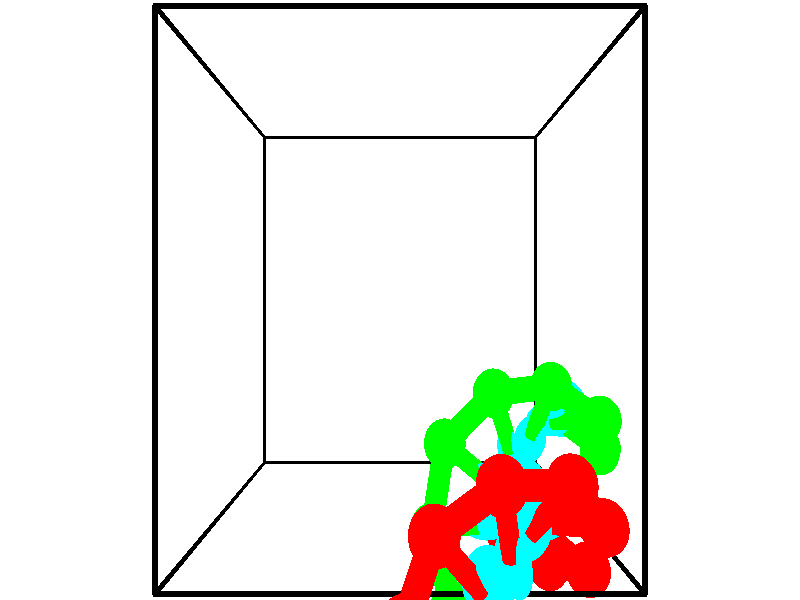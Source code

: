 // switches for output
#declare DRAW_BASES = 1; // possible values are 0, 1; only relevant for DNA ribbons
#declare DRAW_BASES_TYPE = 3; // possible values are 1, 2, 3; only relevant for DNA ribbons
#declare DRAW_FOG = 0; // set to 1 to enable fog

#include "colors.inc"

#include "transforms.inc"
background { rgb <1, 1, 1>}

#default {
   normal{
       ripples 0.25
       frequency 0.20
       turbulence 0.2
       lambda 5
   }
	finish {
		phong 0.1
		phong_size 40.
	}
}

// original window dimensions: 1024x640


// camera settings

camera {
	sky <-0, 1, 0>
	up <-0, 1, 0>
	right 1.6 * <1, 0, 0>
	location <2.5, 2.5, 11.1562>
	look_at <2.5, 2.5, 2.5>
	direction <0, 0, -8.6562>
	angle 67.0682
}


# declare cpy_camera_pos = <2.5, 2.5, 11.1562>;
# if (DRAW_FOG = 1)
fog {
	fog_type 2
	up vnormalize(cpy_camera_pos)
	color rgbt<1,1,1,0.3>
	distance 1e-5
	fog_alt 3e-3
	fog_offset 4
}
# end


// LIGHTS

# declare lum = 6;
global_settings {
	ambient_light rgb lum * <0.05, 0.05, 0.05>
	max_trace_level 15
}# declare cpy_direct_light_amount = 0.25;
light_source
{	1000 * <-1, -1, 1>,
	rgb lum * cpy_direct_light_amount
	parallel
}

light_source
{	1000 * <1, 1, -1>,
	rgb lum * cpy_direct_light_amount
	parallel
}

// strand 0

// nucleotide -1

// particle -1
sphere {
	<2.534181, 0.031410, 5.736599> 0.250000
	pigment { color rgbt <1,0,0,0> }
	no_shadow
}
cylinder {
	<2.912214, 0.057587, 5.864683>,  <3.139035, 0.073293, 5.941533>, 0.100000
	pigment { color rgbt <1,0,0,0> }
	no_shadow
}
cylinder {
	<2.912214, 0.057587, 5.864683>,  <2.534181, 0.031410, 5.736599>, 0.100000
	pigment { color rgbt <1,0,0,0> }
	no_shadow
}

// particle -1
sphere {
	<2.912214, 0.057587, 5.864683> 0.100000
	pigment { color rgbt <1,0,0,0> }
	no_shadow
}
sphere {
	0, 1
	scale<0.080000,0.200000,0.300000>
	matrix <0.319115, 0.026817, -0.947336,
		-0.070583, 0.997496, 0.004461,
		0.945084, 0.065442, 0.320209,
		3.195740, 0.077219, 5.960746>
	pigment { color rgbt <0,1,1,0> }
	no_shadow
}
cylinder {
	<2.824769, 0.628371, 5.419531>,  <2.534181, 0.031410, 5.736599>, 0.130000
	pigment { color rgbt <1,0,0,0> }
	no_shadow
}

// nucleotide -1

// particle -1
sphere {
	<2.824769, 0.628371, 5.419531> 0.250000
	pigment { color rgbt <1,0,0,0> }
	no_shadow
}
cylinder {
	<3.119490, 0.362011, 5.466349>,  <3.296322, 0.202195, 5.494439>, 0.100000
	pigment { color rgbt <1,0,0,0> }
	no_shadow
}
cylinder {
	<3.119490, 0.362011, 5.466349>,  <2.824769, 0.628371, 5.419531>, 0.100000
	pigment { color rgbt <1,0,0,0> }
	no_shadow
}

// particle -1
sphere {
	<3.119490, 0.362011, 5.466349> 0.100000
	pigment { color rgbt <1,0,0,0> }
	no_shadow
}
sphere {
	0, 1
	scale<0.080000,0.200000,0.300000>
	matrix <0.279810, 0.142733, -0.949386,
		0.615490, 0.732260, 0.291492,
		0.736803, -0.665900, 0.117043,
		3.340531, 0.162241, 5.501462>
	pigment { color rgbt <0,1,1,0> }
	no_shadow
}
cylinder {
	<3.482262, 1.005963, 5.331454>,  <2.824769, 0.628371, 5.419531>, 0.130000
	pigment { color rgbt <1,0,0,0> }
	no_shadow
}

// nucleotide -1

// particle -1
sphere {
	<3.482262, 1.005963, 5.331454> 0.250000
	pigment { color rgbt <1,0,0,0> }
	no_shadow
}
cylinder {
	<3.555819, 0.617016, 5.273928>,  <3.599952, 0.383647, 5.239412>, 0.100000
	pigment { color rgbt <1,0,0,0> }
	no_shadow
}
cylinder {
	<3.555819, 0.617016, 5.273928>,  <3.482262, 1.005963, 5.331454>, 0.100000
	pigment { color rgbt <1,0,0,0> }
	no_shadow
}

// particle -1
sphere {
	<3.555819, 0.617016, 5.273928> 0.100000
	pigment { color rgbt <1,0,0,0> }
	no_shadow
}
sphere {
	0, 1
	scale<0.080000,0.200000,0.300000>
	matrix <0.546882, 0.222784, -0.807024,
		0.816765, 0.069754, 0.572739,
		0.183891, -0.972369, -0.143815,
		3.610986, 0.325305, 5.230783>
	pigment { color rgbt <0,1,1,0> }
	no_shadow
}
cylinder {
	<4.184925, 0.990341, 5.235382>,  <3.482262, 1.005963, 5.331454>, 0.130000
	pigment { color rgbt <1,0,0,0> }
	no_shadow
}

// nucleotide -1

// particle -1
sphere {
	<4.184925, 0.990341, 5.235382> 0.250000
	pigment { color rgbt <1,0,0,0> }
	no_shadow
}
cylinder {
	<3.970959, 0.692234, 5.076162>,  <3.842579, 0.513370, 4.980630>, 0.100000
	pigment { color rgbt <1,0,0,0> }
	no_shadow
}
cylinder {
	<3.970959, 0.692234, 5.076162>,  <4.184925, 0.990341, 5.235382>, 0.100000
	pigment { color rgbt <1,0,0,0> }
	no_shadow
}

// particle -1
sphere {
	<3.970959, 0.692234, 5.076162> 0.100000
	pigment { color rgbt <1,0,0,0> }
	no_shadow
}
sphere {
	0, 1
	scale<0.080000,0.200000,0.300000>
	matrix <0.323723, 0.254384, -0.911314,
		0.780429, -0.616334, 0.105186,
		-0.534915, -0.745266, -0.398050,
		3.810484, 0.468654, 4.956748>
	pigment { color rgbt <0,1,1,0> }
	no_shadow
}
cylinder {
	<4.656086, 0.498437, 4.786583>,  <4.184925, 0.990341, 5.235382>, 0.130000
	pigment { color rgbt <1,0,0,0> }
	no_shadow
}

// nucleotide -1

// particle -1
sphere {
	<4.656086, 0.498437, 4.786583> 0.250000
	pigment { color rgbt <1,0,0,0> }
	no_shadow
}
cylinder {
	<4.273352, 0.490108, 4.670630>,  <4.043711, 0.485111, 4.601058>, 0.100000
	pigment { color rgbt <1,0,0,0> }
	no_shadow
}
cylinder {
	<4.273352, 0.490108, 4.670630>,  <4.656086, 0.498437, 4.786583>, 0.100000
	pigment { color rgbt <1,0,0,0> }
	no_shadow
}

// particle -1
sphere {
	<4.273352, 0.490108, 4.670630> 0.100000
	pigment { color rgbt <1,0,0,0> }
	no_shadow
}
sphere {
	0, 1
	scale<0.080000,0.200000,0.300000>
	matrix <0.268256, 0.320503, -0.908469,
		0.111823, -0.947019, -0.301083,
		-0.956835, -0.020820, -0.289883,
		3.986301, 0.483862, 4.583664>
	pigment { color rgbt <0,1,1,0> }
	no_shadow
}
cylinder {
	<4.638423, -0.057771, 4.282027>,  <4.656086, 0.498437, 4.786583>, 0.130000
	pigment { color rgbt <1,0,0,0> }
	no_shadow
}

// nucleotide -1

// particle -1
sphere {
	<4.638423, -0.057771, 4.282027> 0.250000
	pigment { color rgbt <1,0,0,0> }
	no_shadow
}
cylinder {
	<4.320528, 0.173893, 4.209402>,  <4.129791, 0.312891, 4.165827>, 0.100000
	pigment { color rgbt <1,0,0,0> }
	no_shadow
}
cylinder {
	<4.320528, 0.173893, 4.209402>,  <4.638423, -0.057771, 4.282027>, 0.100000
	pigment { color rgbt <1,0,0,0> }
	no_shadow
}

// particle -1
sphere {
	<4.320528, 0.173893, 4.209402> 0.100000
	pigment { color rgbt <1,0,0,0> }
	no_shadow
}
sphere {
	0, 1
	scale<0.080000,0.200000,0.300000>
	matrix <0.414085, 0.298660, -0.859846,
		-0.443763, -0.758535, -0.477178,
		-0.794737, 0.579161, -0.181563,
		4.082107, 0.347641, 4.154933>
	pigment { color rgbt <0,1,1,0> }
	no_shadow
}
cylinder {
	<4.356922, -0.268869, 3.601673>,  <4.638423, -0.057771, 4.282027>, 0.130000
	pigment { color rgbt <1,0,0,0> }
	no_shadow
}

// nucleotide -1

// particle -1
sphere {
	<4.356922, -0.268869, 3.601673> 0.250000
	pigment { color rgbt <1,0,0,0> }
	no_shadow
}
cylinder {
	<4.239014, 0.106941, 3.671417>,  <4.168269, 0.332427, 3.713264>, 0.100000
	pigment { color rgbt <1,0,0,0> }
	no_shadow
}
cylinder {
	<4.239014, 0.106941, 3.671417>,  <4.356922, -0.268869, 3.601673>, 0.100000
	pigment { color rgbt <1,0,0,0> }
	no_shadow
}

// particle -1
sphere {
	<4.239014, 0.106941, 3.671417> 0.100000
	pigment { color rgbt <1,0,0,0> }
	no_shadow
}
sphere {
	0, 1
	scale<0.080000,0.200000,0.300000>
	matrix <0.204462, 0.240254, -0.948933,
		-0.933437, -0.244068, -0.262917,
		-0.294771, 0.939526, 0.174360,
		4.150582, 0.388799, 3.723725>
	pigment { color rgbt <0,1,1,0> }
	no_shadow
}
cylinder {
	<3.901992, -0.089739, 3.026452>,  <4.356922, -0.268869, 3.601673>, 0.130000
	pigment { color rgbt <1,0,0,0> }
	no_shadow
}

// nucleotide -1

// particle -1
sphere {
	<3.901992, -0.089739, 3.026452> 0.250000
	pigment { color rgbt <1,0,0,0> }
	no_shadow
}
cylinder {
	<4.040642, 0.249287, 3.187193>,  <4.123832, 0.452702, 3.283638>, 0.100000
	pigment { color rgbt <1,0,0,0> }
	no_shadow
}
cylinder {
	<4.040642, 0.249287, 3.187193>,  <3.901992, -0.089739, 3.026452>, 0.100000
	pigment { color rgbt <1,0,0,0> }
	no_shadow
}

// particle -1
sphere {
	<4.040642, 0.249287, 3.187193> 0.100000
	pigment { color rgbt <1,0,0,0> }
	no_shadow
}
sphere {
	0, 1
	scale<0.080000,0.200000,0.300000>
	matrix <0.249789, 0.329537, -0.910500,
		-0.904133, 0.415980, -0.097487,
		0.346624, 0.847565, 0.401852,
		4.144629, 0.503556, 3.307749>
	pigment { color rgbt <0,1,1,0> }
	no_shadow
}
// strand 1

// nucleotide -1

// particle -1
sphere {
	<5.392516, 0.741778, 2.521075> 0.250000
	pigment { color rgbt <0,1,0,0> }
	no_shadow
}
cylinder {
	<5.146923, 1.057365, 2.511653>,  <4.999568, 1.246718, 2.506000>, 0.100000
	pigment { color rgbt <0,1,0,0> }
	no_shadow
}
cylinder {
	<5.146923, 1.057365, 2.511653>,  <5.392516, 0.741778, 2.521075>, 0.100000
	pigment { color rgbt <0,1,0,0> }
	no_shadow
}

// particle -1
sphere {
	<5.146923, 1.057365, 2.511653> 0.100000
	pigment { color rgbt <0,1,0,0> }
	no_shadow
}
sphere {
	0, 1
	scale<0.080000,0.200000,0.300000>
	matrix <-0.439029, -0.316551, 0.840862,
		0.655958, 0.526615, 0.540736,
		-0.613981, 0.788969, -0.023555,
		4.962729, 1.294056, 2.504586>
	pigment { color rgbt <0,1,1,0> }
	no_shadow
}
cylinder {
	<5.149203, 0.820677, 3.148314>,  <5.392516, 0.741778, 2.521075>, 0.130000
	pigment { color rgbt <0,1,0,0> }
	no_shadow
}

// nucleotide -1

// particle -1
sphere {
	<5.149203, 0.820677, 3.148314> 0.250000
	pigment { color rgbt <0,1,0,0> }
	no_shadow
}
cylinder {
	<4.848209, 1.009659, 2.964768>,  <4.667613, 1.123048, 2.854641>, 0.100000
	pigment { color rgbt <0,1,0,0> }
	no_shadow
}
cylinder {
	<4.848209, 1.009659, 2.964768>,  <5.149203, 0.820677, 3.148314>, 0.100000
	pigment { color rgbt <0,1,0,0> }
	no_shadow
}

// particle -1
sphere {
	<4.848209, 1.009659, 2.964768> 0.100000
	pigment { color rgbt <0,1,0,0> }
	no_shadow
}
sphere {
	0, 1
	scale<0.080000,0.200000,0.300000>
	matrix <-0.595297, -0.189839, 0.780758,
		0.281762, 0.860668, 0.424101,
		-0.752484, 0.472453, -0.458864,
		4.622464, 1.151395, 2.827109>
	pigment { color rgbt <0,1,1,0> }
	no_shadow
}
cylinder {
	<4.990339, 1.257465, 3.652391>,  <5.149203, 0.820677, 3.148314>, 0.130000
	pigment { color rgbt <0,1,0,0> }
	no_shadow
}

// nucleotide -1

// particle -1
sphere {
	<4.990339, 1.257465, 3.652391> 0.250000
	pigment { color rgbt <0,1,0,0> }
	no_shadow
}
cylinder {
	<4.680630, 1.211594, 3.403441>,  <4.494804, 1.184071, 3.254072>, 0.100000
	pigment { color rgbt <0,1,0,0> }
	no_shadow
}
cylinder {
	<4.680630, 1.211594, 3.403441>,  <4.990339, 1.257465, 3.652391>, 0.100000
	pigment { color rgbt <0,1,0,0> }
	no_shadow
}

// particle -1
sphere {
	<4.680630, 1.211594, 3.403441> 0.100000
	pigment { color rgbt <0,1,0,0> }
	no_shadow
}
sphere {
	0, 1
	scale<0.080000,0.200000,0.300000>
	matrix <-0.508792, -0.472026, 0.719946,
		-0.376338, 0.874094, 0.307131,
		-0.774274, -0.114677, -0.622373,
		4.448348, 1.177190, 3.216729>
	pigment { color rgbt <0,1,1,0> }
	no_shadow
}
cylinder {
	<4.348545, 1.618227, 3.769752>,  <4.990339, 1.257465, 3.652391>, 0.130000
	pigment { color rgbt <0,1,0,0> }
	no_shadow
}

// nucleotide -1

// particle -1
sphere {
	<4.348545, 1.618227, 3.769752> 0.250000
	pigment { color rgbt <0,1,0,0> }
	no_shadow
}
cylinder {
	<4.233482, 1.273354, 3.602949>,  <4.164445, 1.066430, 3.502868>, 0.100000
	pigment { color rgbt <0,1,0,0> }
	no_shadow
}
cylinder {
	<4.233482, 1.273354, 3.602949>,  <4.348545, 1.618227, 3.769752>, 0.100000
	pigment { color rgbt <0,1,0,0> }
	no_shadow
}

// particle -1
sphere {
	<4.233482, 1.273354, 3.602949> 0.100000
	pigment { color rgbt <0,1,0,0> }
	no_shadow
}
sphere {
	0, 1
	scale<0.080000,0.200000,0.300000>
	matrix <-0.528872, -0.220003, 0.819691,
		-0.798467, 0.456332, -0.392699,
		-0.287656, -0.862183, -0.417006,
		4.147186, 1.014699, 3.477847>
	pigment { color rgbt <0,1,1,0> }
	no_shadow
}
cylinder {
	<3.637218, 1.554133, 3.807976>,  <4.348545, 1.618227, 3.769752>, 0.130000
	pigment { color rgbt <0,1,0,0> }
	no_shadow
}

// nucleotide -1

// particle -1
sphere {
	<3.637218, 1.554133, 3.807976> 0.250000
	pigment { color rgbt <0,1,0,0> }
	no_shadow
}
cylinder {
	<3.779095, 1.180901, 3.784139>,  <3.864221, 0.956961, 3.769836>, 0.100000
	pigment { color rgbt <0,1,0,0> }
	no_shadow
}
cylinder {
	<3.779095, 1.180901, 3.784139>,  <3.637218, 1.554133, 3.807976>, 0.100000
	pigment { color rgbt <0,1,0,0> }
	no_shadow
}

// particle -1
sphere {
	<3.779095, 1.180901, 3.784139> 0.100000
	pigment { color rgbt <0,1,0,0> }
	no_shadow
}
sphere {
	0, 1
	scale<0.080000,0.200000,0.300000>
	matrix <-0.633298, -0.286647, 0.718866,
		-0.687842, -0.217237, -0.692590,
		0.354693, -0.933082, -0.059593,
		3.885503, 0.900976, 3.766261>
	pigment { color rgbt <0,1,1,0> }
	no_shadow
}
cylinder {
	<3.039811, 1.056503, 3.878486>,  <3.637218, 1.554133, 3.807976>, 0.130000
	pigment { color rgbt <0,1,0,0> }
	no_shadow
}

// nucleotide -1

// particle -1
sphere {
	<3.039811, 1.056503, 3.878486> 0.250000
	pigment { color rgbt <0,1,0,0> }
	no_shadow
}
cylinder {
	<3.365730, 0.844105, 3.971565>,  <3.561282, 0.716666, 4.027413>, 0.100000
	pigment { color rgbt <0,1,0,0> }
	no_shadow
}
cylinder {
	<3.365730, 0.844105, 3.971565>,  <3.039811, 1.056503, 3.878486>, 0.100000
	pigment { color rgbt <0,1,0,0> }
	no_shadow
}

// particle -1
sphere {
	<3.365730, 0.844105, 3.971565> 0.100000
	pigment { color rgbt <0,1,0,0> }
	no_shadow
}
sphere {
	0, 1
	scale<0.080000,0.200000,0.300000>
	matrix <-0.521852, -0.496916, 0.693358,
		-0.252539, -0.686381, -0.681987,
		0.814797, -0.530996, 0.232699,
		3.610169, 0.684806, 4.041375>
	pigment { color rgbt <0,1,1,0> }
	no_shadow
}
cylinder {
	<2.874561, 0.236499, 3.994835>,  <3.039811, 1.056503, 3.878486>, 0.130000
	pigment { color rgbt <0,1,0,0> }
	no_shadow
}

// nucleotide -1

// particle -1
sphere {
	<2.874561, 0.236499, 3.994835> 0.250000
	pigment { color rgbt <0,1,0,0> }
	no_shadow
}
cylinder {
	<3.204830, 0.334366, 4.198168>,  <3.402992, 0.393086, 4.320168>, 0.100000
	pigment { color rgbt <0,1,0,0> }
	no_shadow
}
cylinder {
	<3.204830, 0.334366, 4.198168>,  <2.874561, 0.236499, 3.994835>, 0.100000
	pigment { color rgbt <0,1,0,0> }
	no_shadow
}

// particle -1
sphere {
	<3.204830, 0.334366, 4.198168> 0.100000
	pigment { color rgbt <0,1,0,0> }
	no_shadow
}
sphere {
	0, 1
	scale<0.080000,0.200000,0.300000>
	matrix <-0.378144, -0.428653, 0.820527,
		0.418656, -0.869709, -0.261406,
		0.825672, 0.244669, 0.508333,
		3.452532, 0.407766, 4.350667>
	pigment { color rgbt <0,1,1,0> }
	no_shadow
}
cylinder {
	<3.092972, -0.429017, 4.290687>,  <2.874561, 0.236499, 3.994835>, 0.130000
	pigment { color rgbt <0,1,0,0> }
	no_shadow
}

// nucleotide -1

// particle -1
sphere {
	<3.092972, -0.429017, 4.290687> 0.250000
	pigment { color rgbt <0,1,0,0> }
	no_shadow
}
cylinder {
	<3.277210, -0.137054, 4.492713>,  <3.387753, 0.038123, 4.613928>, 0.100000
	pigment { color rgbt <0,1,0,0> }
	no_shadow
}
cylinder {
	<3.277210, -0.137054, 4.492713>,  <3.092972, -0.429017, 4.290687>, 0.100000
	pigment { color rgbt <0,1,0,0> }
	no_shadow
}

// particle -1
sphere {
	<3.277210, -0.137054, 4.492713> 0.100000
	pigment { color rgbt <0,1,0,0> }
	no_shadow
}
sphere {
	0, 1
	scale<0.080000,0.200000,0.300000>
	matrix <-0.388107, -0.346126, 0.854148,
		0.798263, -0.589436, 0.123857,
		0.460596, 0.729905, 0.505064,
		3.415389, 0.081917, 4.644232>
	pigment { color rgbt <0,1,1,0> }
	no_shadow
}
// box output
cylinder {
	<0.000000, 0.000000, 0.000000>,  <5.000000, 0.000000, 0.000000>, 0.025000
	pigment { color rgbt <0,0,0,0> }
	no_shadow
}
cylinder {
	<0.000000, 0.000000, 0.000000>,  <0.000000, 5.000000, 0.000000>, 0.025000
	pigment { color rgbt <0,0,0,0> }
	no_shadow
}
cylinder {
	<0.000000, 0.000000, 0.000000>,  <0.000000, 0.000000, 5.000000>, 0.025000
	pigment { color rgbt <0,0,0,0> }
	no_shadow
}
cylinder {
	<5.000000, 5.000000, 5.000000>,  <0.000000, 5.000000, 5.000000>, 0.025000
	pigment { color rgbt <0,0,0,0> }
	no_shadow
}
cylinder {
	<5.000000, 5.000000, 5.000000>,  <5.000000, 0.000000, 5.000000>, 0.025000
	pigment { color rgbt <0,0,0,0> }
	no_shadow
}
cylinder {
	<5.000000, 5.000000, 5.000000>,  <5.000000, 5.000000, 0.000000>, 0.025000
	pigment { color rgbt <0,0,0,0> }
	no_shadow
}
cylinder {
	<0.000000, 0.000000, 5.000000>,  <0.000000, 5.000000, 5.000000>, 0.025000
	pigment { color rgbt <0,0,0,0> }
	no_shadow
}
cylinder {
	<0.000000, 0.000000, 5.000000>,  <5.000000, 0.000000, 5.000000>, 0.025000
	pigment { color rgbt <0,0,0,0> }
	no_shadow
}
cylinder {
	<5.000000, 5.000000, 0.000000>,  <0.000000, 5.000000, 0.000000>, 0.025000
	pigment { color rgbt <0,0,0,0> }
	no_shadow
}
cylinder {
	<5.000000, 5.000000, 0.000000>,  <5.000000, 0.000000, 0.000000>, 0.025000
	pigment { color rgbt <0,0,0,0> }
	no_shadow
}
cylinder {
	<5.000000, 0.000000, 5.000000>,  <5.000000, 0.000000, 0.000000>, 0.025000
	pigment { color rgbt <0,0,0,0> }
	no_shadow
}
cylinder {
	<0.000000, 5.000000, 0.000000>,  <0.000000, 5.000000, 5.000000>, 0.025000
	pigment { color rgbt <0,0,0,0> }
	no_shadow
}
// end of box output
